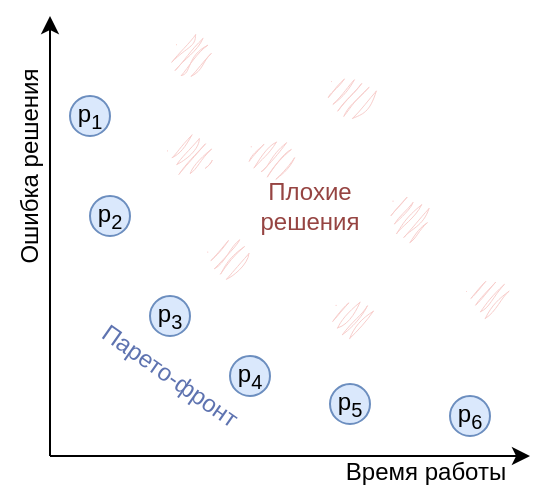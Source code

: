 <mxfile version="21.5.0" type="device">
  <diagram name="Страница 1" id="lSwWvyvNUSx_j-UgrXVB">
    <mxGraphModel dx="2049" dy="1059" grid="1" gridSize="10" guides="1" tooltips="1" connect="1" arrows="1" fold="1" page="1" pageScale="1" pageWidth="1100" pageHeight="850" math="0" shadow="0">
      <root>
        <mxCell id="0" />
        <mxCell id="1" parent="0" />
        <mxCell id="tH8BwVLAkVhyHrP2c0Ba-1" value="" style="endArrow=classic;html=1;rounded=0;" edge="1" parent="1">
          <mxGeometry width="50" height="50" relative="1" as="geometry">
            <mxPoint x="464" y="524" as="sourcePoint" />
            <mxPoint x="464" y="304" as="targetPoint" />
          </mxGeometry>
        </mxCell>
        <mxCell id="tH8BwVLAkVhyHrP2c0Ba-2" value="" style="endArrow=classic;html=1;rounded=0;" edge="1" parent="1">
          <mxGeometry width="50" height="50" relative="1" as="geometry">
            <mxPoint x="464" y="524" as="sourcePoint" />
            <mxPoint x="704" y="524" as="targetPoint" />
          </mxGeometry>
        </mxCell>
        <mxCell id="tH8BwVLAkVhyHrP2c0Ba-4" value="p&lt;sub&gt;1&lt;/sub&gt;" style="ellipse;whiteSpace=wrap;html=1;aspect=fixed;fillColor=#dae8fc;strokeColor=#6c8ebf;" vertex="1" parent="1">
          <mxGeometry x="474" y="344" width="20" height="20" as="geometry" />
        </mxCell>
        <mxCell id="tH8BwVLAkVhyHrP2c0Ba-6" value="p&lt;sub style=&quot;border-color: var(--border-color);&quot;&gt;2&lt;/sub&gt;" style="ellipse;whiteSpace=wrap;html=1;aspect=fixed;fillColor=#dae8fc;strokeColor=#6c8ebf;" vertex="1" parent="1">
          <mxGeometry x="484" y="394" width="20" height="20" as="geometry" />
        </mxCell>
        <mxCell id="tH8BwVLAkVhyHrP2c0Ba-7" value="p&lt;sub style=&quot;border-color: var(--border-color);&quot;&gt;3&lt;/sub&gt;" style="ellipse;whiteSpace=wrap;html=1;aspect=fixed;fillColor=#dae8fc;strokeColor=#6c8ebf;" vertex="1" parent="1">
          <mxGeometry x="514" y="444" width="20" height="20" as="geometry" />
        </mxCell>
        <mxCell id="tH8BwVLAkVhyHrP2c0Ba-8" value="p&lt;sub style=&quot;border-color: var(--border-color);&quot;&gt;4&lt;/sub&gt;" style="ellipse;whiteSpace=wrap;html=1;aspect=fixed;fillColor=#dae8fc;strokeColor=#6c8ebf;" vertex="1" parent="1">
          <mxGeometry x="554" y="474" width="20" height="20" as="geometry" />
        </mxCell>
        <mxCell id="tH8BwVLAkVhyHrP2c0Ba-9" value="p&lt;sub style=&quot;border-color: var(--border-color);&quot;&gt;5&lt;/sub&gt;" style="ellipse;whiteSpace=wrap;html=1;aspect=fixed;fillColor=#dae8fc;strokeColor=#6c8ebf;" vertex="1" parent="1">
          <mxGeometry x="604" y="488" width="20" height="20" as="geometry" />
        </mxCell>
        <mxCell id="tH8BwVLAkVhyHrP2c0Ba-10" value="p&lt;sub style=&quot;border-color: var(--border-color);&quot;&gt;6&lt;/sub&gt;" style="ellipse;whiteSpace=wrap;html=1;aspect=fixed;fillColor=#dae8fc;strokeColor=#6c8ebf;" vertex="1" parent="1">
          <mxGeometry x="664" y="494" width="20" height="20" as="geometry" />
        </mxCell>
        <mxCell id="tH8BwVLAkVhyHrP2c0Ba-11" value="" style="ellipse;whiteSpace=wrap;html=1;aspect=fixed;fillColor=#f8cecc;strokeColor=none;shadow=0;sketch=1;curveFitting=1;jiggle=2;" vertex="1" parent="1">
          <mxGeometry x="564" y="364" width="20" height="20" as="geometry" />
        </mxCell>
        <mxCell id="tH8BwVLAkVhyHrP2c0Ba-12" value="" style="ellipse;whiteSpace=wrap;html=1;aspect=fixed;fillColor=#f8cecc;strokeColor=none;shadow=0;sketch=1;curveFitting=1;jiggle=2;" vertex="1" parent="1">
          <mxGeometry x="604" y="444" width="20" height="20" as="geometry" />
        </mxCell>
        <mxCell id="tH8BwVLAkVhyHrP2c0Ba-13" value="" style="ellipse;whiteSpace=wrap;html=1;aspect=fixed;fillColor=#f8cecc;strokeColor=none;shadow=0;sketch=1;curveFitting=1;jiggle=2;" vertex="1" parent="1">
          <mxGeometry x="544" y="414" width="20" height="20" as="geometry" />
        </mxCell>
        <mxCell id="tH8BwVLAkVhyHrP2c0Ba-14" value="" style="ellipse;whiteSpace=wrap;html=1;aspect=fixed;fillColor=#f8cecc;strokeColor=none;shadow=0;sketch=1;curveFitting=1;jiggle=2;" vertex="1" parent="1">
          <mxGeometry x="634" y="394" width="20" height="20" as="geometry" />
        </mxCell>
        <mxCell id="tH8BwVLAkVhyHrP2c0Ba-15" value="" style="ellipse;whiteSpace=wrap;html=1;aspect=fixed;fillColor=#f8cecc;strokeColor=none;shadow=0;sketch=1;curveFitting=1;jiggle=2;" vertex="1" parent="1">
          <mxGeometry x="674" y="434" width="20" height="20" as="geometry" />
        </mxCell>
        <mxCell id="tH8BwVLAkVhyHrP2c0Ba-16" value="" style="ellipse;whiteSpace=wrap;html=1;aspect=fixed;fillColor=#f8cecc;strokeColor=none;shadow=0;sketch=1;curveFitting=1;jiggle=2;" vertex="1" parent="1">
          <mxGeometry x="524" y="364" width="20" height="20" as="geometry" />
        </mxCell>
        <mxCell id="tH8BwVLAkVhyHrP2c0Ba-17" value="" style="ellipse;whiteSpace=wrap;html=1;aspect=fixed;fillColor=#f8cecc;strokeColor=none;shadow=0;sketch=1;curveFitting=1;jiggle=2;" vertex="1" parent="1">
          <mxGeometry x="604" y="334" width="20" height="20" as="geometry" />
        </mxCell>
        <mxCell id="tH8BwVLAkVhyHrP2c0Ba-18" value="" style="ellipse;whiteSpace=wrap;html=1;aspect=fixed;fillColor=#f8cecc;strokeColor=none;shadow=0;sketch=1;curveFitting=1;jiggle=2;" vertex="1" parent="1">
          <mxGeometry x="524" y="314" width="20" height="20" as="geometry" />
        </mxCell>
        <mxCell id="tH8BwVLAkVhyHrP2c0Ba-19" value="Ошибка решения" style="text;html=1;strokeColor=none;fillColor=none;align=center;verticalAlign=middle;whiteSpace=wrap;rounded=0;rotation=-90;" vertex="1" parent="1">
          <mxGeometry x="394" y="364" width="120" height="30" as="geometry" />
        </mxCell>
        <mxCell id="tH8BwVLAkVhyHrP2c0Ba-20" value="Время работы" style="text;html=1;strokeColor=none;fillColor=none;align=center;verticalAlign=middle;whiteSpace=wrap;rounded=0;" vertex="1" parent="1">
          <mxGeometry x="597" y="517" width="110" height="30" as="geometry" />
        </mxCell>
        <mxCell id="tH8BwVLAkVhyHrP2c0Ba-21" value="&lt;font color=&quot;#964442&quot;&gt;Плохие решения&lt;/font&gt;" style="text;html=1;strokeColor=none;fillColor=none;align=center;verticalAlign=middle;whiteSpace=wrap;rounded=0;" vertex="1" parent="1">
          <mxGeometry x="564" y="384" width="60" height="30" as="geometry" />
        </mxCell>
        <mxCell id="tH8BwVLAkVhyHrP2c0Ba-22" value="&lt;font color=&quot;#5e73b0&quot;&gt;Парето-фронт&lt;/font&gt;" style="text;html=1;strokeColor=none;fillColor=none;align=center;verticalAlign=middle;whiteSpace=wrap;rounded=0;rotation=35;" vertex="1" parent="1">
          <mxGeometry x="479" y="469" width="90" height="30" as="geometry" />
        </mxCell>
      </root>
    </mxGraphModel>
  </diagram>
</mxfile>
